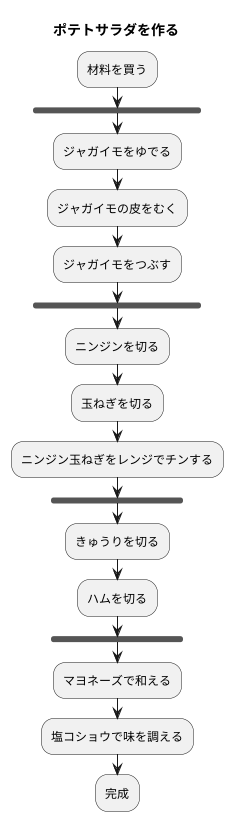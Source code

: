 @startuml ポテトサラダを作る
title ポテトサラダを作る
:材料を買う;
fork
:ジャガイモをゆでる;
:ジャガイモの皮をむく;
:ジャガイモをつぶす;
end fork
:ニンジンを切る;
:玉ねぎを切る;
:ニンジン玉ねぎをレンジでチンする;
fork
:きゅうりを切る;
:ハムを切る;
end fork
:マヨネーズで和える;
:塩コショウで味を調える;
:完成;

@enduml